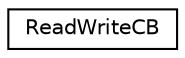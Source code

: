 digraph "Graphical Class Hierarchy"
{
  edge [fontname="Helvetica",fontsize="10",labelfontname="Helvetica",labelfontsize="10"];
  node [fontname="Helvetica",fontsize="10",shape=record];
  rankdir="LR";
  Node1 [label="ReadWriteCB",height=0.2,width=0.4,color="black", fillcolor="white", style="filled",URL="$struct_read_write_c_b.html"];
}
